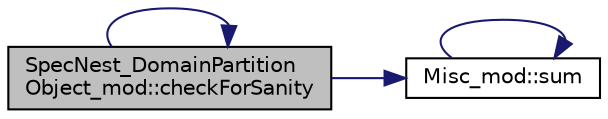 digraph "SpecNest_DomainPartitionObject_mod::checkForSanity"
{
 // LATEX_PDF_SIZE
  edge [fontname="Helvetica",fontsize="10",labelfontname="Helvetica",labelfontsize="10"];
  node [fontname="Helvetica",fontsize="10",shape=record];
  rankdir="LR";
  Node1 [label="SpecNest_DomainPartition\lObject_mod::checkForSanity",height=0.2,width=0.4,color="black", fillcolor="grey75", style="filled", fontcolor="black",tooltip=" "];
  Node1 -> Node1 [color="midnightblue",fontsize="10",style="solid",fontname="Helvetica"];
  Node1 -> Node2 [color="midnightblue",fontsize="10",style="solid",fontname="Helvetica"];
  Node2 [label="Misc_mod::sum",height=0.2,width=0.4,color="black", fillcolor="white", style="filled",URL="$namespaceMisc__mod.html#a715e59341730f07df7823e76c513d837",tooltip="Return the sum of an input vector of logical values assuming .true. => 1 and .false...."];
  Node2 -> Node2 [color="midnightblue",fontsize="10",style="solid",fontname="Helvetica"];
}
